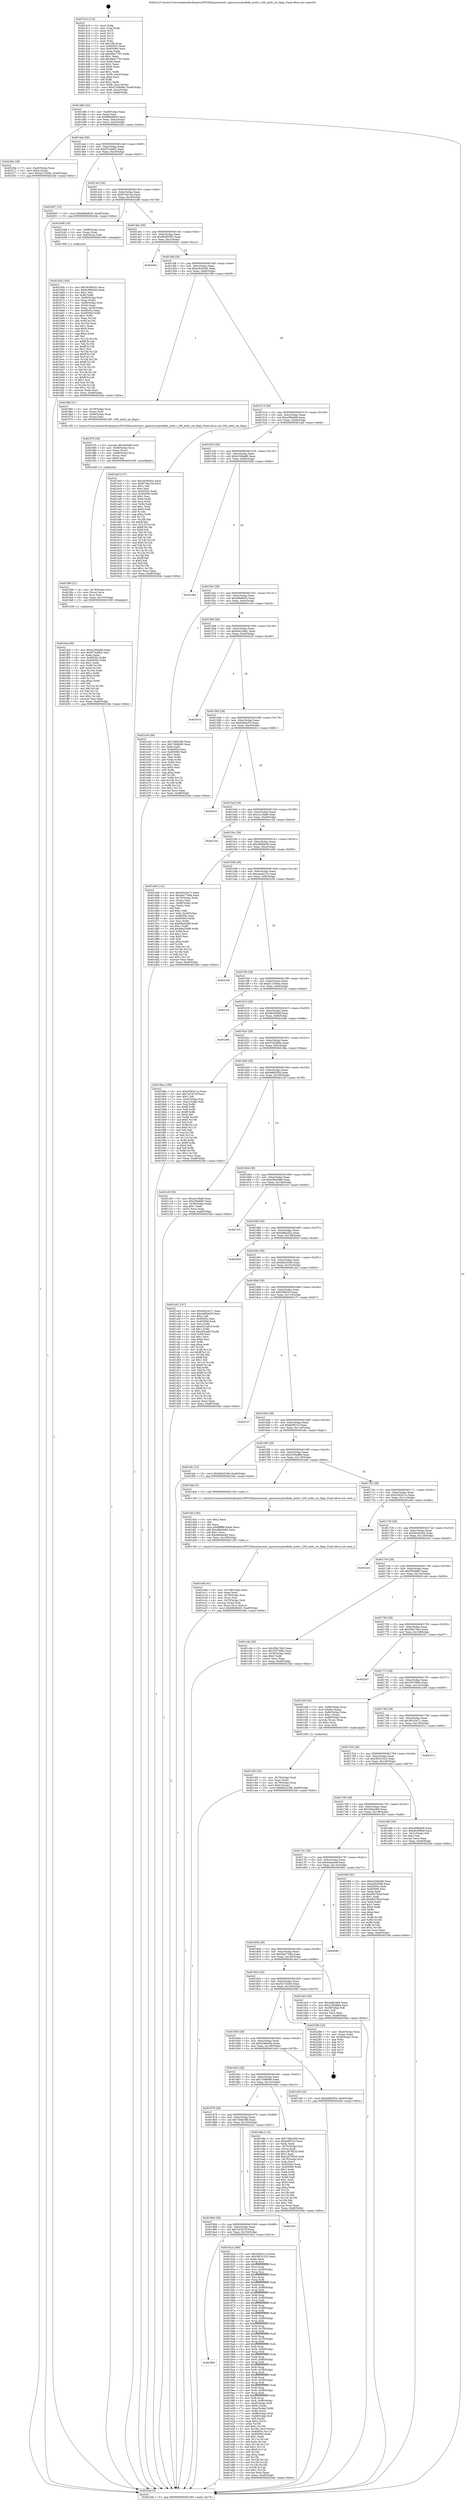 digraph "0x401410" {
  label = "0x401410 (/mnt/c/Users/mathe/Desktop/tcc/POCII/binaries/extr_opensslcryptodhdh_meth.c_DH_meth_set_flags_Final-ollvm.out::main(0))"
  labelloc = "t"
  node[shape=record]

  Entry [label="",width=0.3,height=0.3,shape=circle,fillcolor=black,style=filled]
  "0x401484" [label="{
     0x401484 [32]\l
     | [instrs]\l
     &nbsp;&nbsp;0x401484 \<+6\>: mov -0xa8(%rbp),%eax\l
     &nbsp;&nbsp;0x40148a \<+2\>: mov %eax,%ecx\l
     &nbsp;&nbsp;0x40148c \<+6\>: sub $0x868a6625,%ecx\l
     &nbsp;&nbsp;0x401492 \<+6\>: mov %eax,-0xbc(%rbp)\l
     &nbsp;&nbsp;0x401498 \<+6\>: mov %ecx,-0xc0(%rbp)\l
     &nbsp;&nbsp;0x40149e \<+6\>: je 000000000040226a \<main+0xe5a\>\l
  }"]
  "0x40226a" [label="{
     0x40226a [28]\l
     | [instrs]\l
     &nbsp;&nbsp;0x40226a \<+7\>: mov -0xa0(%rbp),%rax\l
     &nbsp;&nbsp;0x402271 \<+6\>: movl $0x0,(%rax)\l
     &nbsp;&nbsp;0x402277 \<+10\>: movl $0x52c7d204,-0xa8(%rbp)\l
     &nbsp;&nbsp;0x402281 \<+5\>: jmp 00000000004023de \<main+0xfce\>\l
  }"]
  "0x4014a4" [label="{
     0x4014a4 [28]\l
     | [instrs]\l
     &nbsp;&nbsp;0x4014a4 \<+5\>: jmp 00000000004014a9 \<main+0x99\>\l
     &nbsp;&nbsp;0x4014a9 \<+6\>: mov -0xbc(%rbp),%eax\l
     &nbsp;&nbsp;0x4014af \<+5\>: sub $0x973cbfb2,%eax\l
     &nbsp;&nbsp;0x4014b4 \<+6\>: mov %eax,-0xc4(%rbp)\l
     &nbsp;&nbsp;0x4014ba \<+6\>: je 0000000000402007 \<main+0xbf7\>\l
  }"]
  Exit [label="",width=0.3,height=0.3,shape=circle,fillcolor=black,style=filled,peripheries=2]
  "0x402007" [label="{
     0x402007 [15]\l
     | [instrs]\l
     &nbsp;&nbsp;0x402007 \<+10\>: movl $0x868a6625,-0xa8(%rbp)\l
     &nbsp;&nbsp;0x402011 \<+5\>: jmp 00000000004023de \<main+0xfce\>\l
  }"]
  "0x4014c0" [label="{
     0x4014c0 [28]\l
     | [instrs]\l
     &nbsp;&nbsp;0x4014c0 \<+5\>: jmp 00000000004014c5 \<main+0xb5\>\l
     &nbsp;&nbsp;0x4014c5 \<+6\>: mov -0xbc(%rbp),%eax\l
     &nbsp;&nbsp;0x4014cb \<+5\>: sub $0x97c9cc3a,%eax\l
     &nbsp;&nbsp;0x4014d0 \<+6\>: mov %eax,-0xc8(%rbp)\l
     &nbsp;&nbsp;0x4014d6 \<+6\>: je 0000000000401b48 \<main+0x738\>\l
  }"]
  "0x401fad" [label="{
     0x401fad [90]\l
     | [instrs]\l
     &nbsp;&nbsp;0x401fad \<+5\>: mov $0xb230be89,%eax\l
     &nbsp;&nbsp;0x401fb2 \<+5\>: mov $0x973cbfb2,%esi\l
     &nbsp;&nbsp;0x401fb7 \<+2\>: xor %edx,%edx\l
     &nbsp;&nbsp;0x401fb9 \<+8\>: mov 0x40505c,%r8d\l
     &nbsp;&nbsp;0x401fc1 \<+8\>: mov 0x405060,%r9d\l
     &nbsp;&nbsp;0x401fc9 \<+3\>: sub $0x1,%edx\l
     &nbsp;&nbsp;0x401fcc \<+3\>: mov %r8d,%r10d\l
     &nbsp;&nbsp;0x401fcf \<+3\>: add %edx,%r10d\l
     &nbsp;&nbsp;0x401fd2 \<+4\>: imul %r10d,%r8d\l
     &nbsp;&nbsp;0x401fd6 \<+4\>: and $0x1,%r8d\l
     &nbsp;&nbsp;0x401fda \<+4\>: cmp $0x0,%r8d\l
     &nbsp;&nbsp;0x401fde \<+4\>: sete %r11b\l
     &nbsp;&nbsp;0x401fe2 \<+4\>: cmp $0xa,%r9d\l
     &nbsp;&nbsp;0x401fe6 \<+3\>: setl %bl\l
     &nbsp;&nbsp;0x401fe9 \<+3\>: mov %r11b,%r14b\l
     &nbsp;&nbsp;0x401fec \<+3\>: and %bl,%r14b\l
     &nbsp;&nbsp;0x401fef \<+3\>: xor %bl,%r11b\l
     &nbsp;&nbsp;0x401ff2 \<+3\>: or %r11b,%r14b\l
     &nbsp;&nbsp;0x401ff5 \<+4\>: test $0x1,%r14b\l
     &nbsp;&nbsp;0x401ff9 \<+3\>: cmovne %esi,%eax\l
     &nbsp;&nbsp;0x401ffc \<+6\>: mov %eax,-0xa8(%rbp)\l
     &nbsp;&nbsp;0x402002 \<+5\>: jmp 00000000004023de \<main+0xfce\>\l
  }"]
  "0x401b48" [label="{
     0x401b48 [19]\l
     | [instrs]\l
     &nbsp;&nbsp;0x401b48 \<+7\>: mov -0x98(%rbp),%rax\l
     &nbsp;&nbsp;0x401b4f \<+3\>: mov (%rax),%rax\l
     &nbsp;&nbsp;0x401b52 \<+4\>: mov 0x8(%rax),%rdi\l
     &nbsp;&nbsp;0x401b56 \<+5\>: call 0000000000401060 \<atoi@plt\>\l
     | [calls]\l
     &nbsp;&nbsp;0x401060 \{1\} (unknown)\l
  }"]
  "0x4014dc" [label="{
     0x4014dc [28]\l
     | [instrs]\l
     &nbsp;&nbsp;0x4014dc \<+5\>: jmp 00000000004014e1 \<main+0xd1\>\l
     &nbsp;&nbsp;0x4014e1 \<+6\>: mov -0xbc(%rbp),%eax\l
     &nbsp;&nbsp;0x4014e7 \<+5\>: sub $0x994f3293,%eax\l
     &nbsp;&nbsp;0x4014ec \<+6\>: mov %eax,-0xcc(%rbp)\l
     &nbsp;&nbsp;0x4014f2 \<+6\>: je 00000000004020dc \<main+0xccc\>\l
  }"]
  "0x401f98" [label="{
     0x401f98 [21]\l
     | [instrs]\l
     &nbsp;&nbsp;0x401f98 \<+4\>: mov -0x78(%rbp),%rcx\l
     &nbsp;&nbsp;0x401f9c \<+3\>: mov (%rcx),%rcx\l
     &nbsp;&nbsp;0x401f9f \<+3\>: mov %rcx,%rdi\l
     &nbsp;&nbsp;0x401fa2 \<+6\>: mov %eax,-0x15c(%rbp)\l
     &nbsp;&nbsp;0x401fa8 \<+5\>: call 0000000000401030 \<free@plt\>\l
     | [calls]\l
     &nbsp;&nbsp;0x401030 \{1\} (unknown)\l
  }"]
  "0x4020dc" [label="{
     0x4020dc\l
  }", style=dashed]
  "0x4014f8" [label="{
     0x4014f8 [28]\l
     | [instrs]\l
     &nbsp;&nbsp;0x4014f8 \<+5\>: jmp 00000000004014fd \<main+0xed\>\l
     &nbsp;&nbsp;0x4014fd \<+6\>: mov -0xbc(%rbp),%eax\l
     &nbsp;&nbsp;0x401503 \<+5\>: sub $0xa3b2f3e8,%eax\l
     &nbsp;&nbsp;0x401508 \<+6\>: mov %eax,-0xd0(%rbp)\l
     &nbsp;&nbsp;0x40150e \<+6\>: je 0000000000401f66 \<main+0xb56\>\l
  }"]
  "0x401f7b" [label="{
     0x401f7b [29]\l
     | [instrs]\l
     &nbsp;&nbsp;0x401f7b \<+10\>: movabs $0x4030d6,%rdi\l
     &nbsp;&nbsp;0x401f85 \<+4\>: mov -0x68(%rbp),%rcx\l
     &nbsp;&nbsp;0x401f89 \<+2\>: mov %eax,(%rcx)\l
     &nbsp;&nbsp;0x401f8b \<+4\>: mov -0x68(%rbp),%rcx\l
     &nbsp;&nbsp;0x401f8f \<+2\>: mov (%rcx),%esi\l
     &nbsp;&nbsp;0x401f91 \<+2\>: mov $0x0,%al\l
     &nbsp;&nbsp;0x401f93 \<+5\>: call 0000000000401040 \<printf@plt\>\l
     | [calls]\l
     &nbsp;&nbsp;0x401040 \{1\} (unknown)\l
  }"]
  "0x401f66" [label="{
     0x401f66 [21]\l
     | [instrs]\l
     &nbsp;&nbsp;0x401f66 \<+4\>: mov -0x78(%rbp),%rax\l
     &nbsp;&nbsp;0x401f6a \<+3\>: mov (%rax),%rdi\l
     &nbsp;&nbsp;0x401f6d \<+7\>: mov -0x88(%rbp),%rax\l
     &nbsp;&nbsp;0x401f74 \<+2\>: mov (%rax),%esi\l
     &nbsp;&nbsp;0x401f76 \<+5\>: call 00000000004013f0 \<DH_meth_set_flags\>\l
     | [calls]\l
     &nbsp;&nbsp;0x4013f0 \{1\} (/mnt/c/Users/mathe/Desktop/tcc/POCII/binaries/extr_opensslcryptodhdh_meth.c_DH_meth_set_flags_Final-ollvm.out::DH_meth_set_flags)\l
  }"]
  "0x401514" [label="{
     0x401514 [28]\l
     | [instrs]\l
     &nbsp;&nbsp;0x401514 \<+5\>: jmp 0000000000401519 \<main+0x109\>\l
     &nbsp;&nbsp;0x401519 \<+6\>: mov -0xbc(%rbp),%eax\l
     &nbsp;&nbsp;0x40151f \<+5\>: sub $0xa59fed09,%eax\l
     &nbsp;&nbsp;0x401524 \<+6\>: mov %eax,-0xd4(%rbp)\l
     &nbsp;&nbsp;0x40152a \<+6\>: je 0000000000401abf \<main+0x6af\>\l
  }"]
  "0x401e0b" [label="{
     0x401e0b [41]\l
     | [instrs]\l
     &nbsp;&nbsp;0x401e0b \<+6\>: mov -0x158(%rbp),%ecx\l
     &nbsp;&nbsp;0x401e11 \<+3\>: imul %eax,%ecx\l
     &nbsp;&nbsp;0x401e14 \<+4\>: mov -0x78(%rbp),%rsi\l
     &nbsp;&nbsp;0x401e18 \<+3\>: mov (%rsi),%rsi\l
     &nbsp;&nbsp;0x401e1b \<+4\>: mov -0x70(%rbp),%rdi\l
     &nbsp;&nbsp;0x401e1f \<+3\>: movslq (%rdi),%rdi\l
     &nbsp;&nbsp;0x401e22 \<+3\>: mov %ecx,(%rsi,%rdi,4)\l
     &nbsp;&nbsp;0x401e25 \<+10\>: movl $0xb9b9fa55,-0xa8(%rbp)\l
     &nbsp;&nbsp;0x401e2f \<+5\>: jmp 00000000004023de \<main+0xfce\>\l
  }"]
  "0x401abf" [label="{
     0x401abf [137]\l
     | [instrs]\l
     &nbsp;&nbsp;0x401abf \<+5\>: mov $0x26c80452,%eax\l
     &nbsp;&nbsp;0x401ac4 \<+5\>: mov $0x97c9cc3a,%ecx\l
     &nbsp;&nbsp;0x401ac9 \<+2\>: mov $0x1,%dl\l
     &nbsp;&nbsp;0x401acb \<+2\>: xor %esi,%esi\l
     &nbsp;&nbsp;0x401acd \<+7\>: mov 0x40505c,%edi\l
     &nbsp;&nbsp;0x401ad4 \<+8\>: mov 0x405060,%r8d\l
     &nbsp;&nbsp;0x401adc \<+3\>: sub $0x1,%esi\l
     &nbsp;&nbsp;0x401adf \<+3\>: mov %edi,%r9d\l
     &nbsp;&nbsp;0x401ae2 \<+3\>: add %esi,%r9d\l
     &nbsp;&nbsp;0x401ae5 \<+4\>: imul %r9d,%edi\l
     &nbsp;&nbsp;0x401ae9 \<+3\>: and $0x1,%edi\l
     &nbsp;&nbsp;0x401aec \<+3\>: cmp $0x0,%edi\l
     &nbsp;&nbsp;0x401aef \<+4\>: sete %r10b\l
     &nbsp;&nbsp;0x401af3 \<+4\>: cmp $0xa,%r8d\l
     &nbsp;&nbsp;0x401af7 \<+4\>: setl %r11b\l
     &nbsp;&nbsp;0x401afb \<+3\>: mov %r10b,%bl\l
     &nbsp;&nbsp;0x401afe \<+3\>: xor $0xff,%bl\l
     &nbsp;&nbsp;0x401b01 \<+3\>: mov %r11b,%r14b\l
     &nbsp;&nbsp;0x401b04 \<+4\>: xor $0xff,%r14b\l
     &nbsp;&nbsp;0x401b08 \<+3\>: xor $0x0,%dl\l
     &nbsp;&nbsp;0x401b0b \<+3\>: mov %bl,%r15b\l
     &nbsp;&nbsp;0x401b0e \<+4\>: and $0x0,%r15b\l
     &nbsp;&nbsp;0x401b12 \<+3\>: and %dl,%r10b\l
     &nbsp;&nbsp;0x401b15 \<+3\>: mov %r14b,%r12b\l
     &nbsp;&nbsp;0x401b18 \<+4\>: and $0x0,%r12b\l
     &nbsp;&nbsp;0x401b1c \<+3\>: and %dl,%r11b\l
     &nbsp;&nbsp;0x401b1f \<+3\>: or %r10b,%r15b\l
     &nbsp;&nbsp;0x401b22 \<+3\>: or %r11b,%r12b\l
     &nbsp;&nbsp;0x401b25 \<+3\>: xor %r12b,%r15b\l
     &nbsp;&nbsp;0x401b28 \<+3\>: or %r14b,%bl\l
     &nbsp;&nbsp;0x401b2b \<+3\>: xor $0xff,%bl\l
     &nbsp;&nbsp;0x401b2e \<+3\>: or $0x0,%dl\l
     &nbsp;&nbsp;0x401b31 \<+2\>: and %dl,%bl\l
     &nbsp;&nbsp;0x401b33 \<+3\>: or %bl,%r15b\l
     &nbsp;&nbsp;0x401b36 \<+4\>: test $0x1,%r15b\l
     &nbsp;&nbsp;0x401b3a \<+3\>: cmovne %ecx,%eax\l
     &nbsp;&nbsp;0x401b3d \<+6\>: mov %eax,-0xa8(%rbp)\l
     &nbsp;&nbsp;0x401b43 \<+5\>: jmp 00000000004023de \<main+0xfce\>\l
  }"]
  "0x401530" [label="{
     0x401530 [28]\l
     | [instrs]\l
     &nbsp;&nbsp;0x401530 \<+5\>: jmp 0000000000401535 \<main+0x125\>\l
     &nbsp;&nbsp;0x401535 \<+6\>: mov -0xbc(%rbp),%eax\l
     &nbsp;&nbsp;0x40153b \<+5\>: sub $0xb230be89,%eax\l
     &nbsp;&nbsp;0x401540 \<+6\>: mov %eax,-0xd8(%rbp)\l
     &nbsp;&nbsp;0x401546 \<+6\>: je 000000000040236b \<main+0xf5b\>\l
  }"]
  "0x401de3" [label="{
     0x401de3 [40]\l
     | [instrs]\l
     &nbsp;&nbsp;0x401de3 \<+5\>: mov $0x2,%ecx\l
     &nbsp;&nbsp;0x401de8 \<+1\>: cltd\l
     &nbsp;&nbsp;0x401de9 \<+2\>: idiv %ecx\l
     &nbsp;&nbsp;0x401deb \<+6\>: imul $0xfffffffe,%edx,%ecx\l
     &nbsp;&nbsp;0x401df1 \<+6\>: add $0xa96a0e80,%ecx\l
     &nbsp;&nbsp;0x401df7 \<+3\>: add $0x1,%ecx\l
     &nbsp;&nbsp;0x401dfa \<+6\>: sub $0xa96a0e80,%ecx\l
     &nbsp;&nbsp;0x401e00 \<+6\>: mov %ecx,-0x158(%rbp)\l
     &nbsp;&nbsp;0x401e06 \<+5\>: call 0000000000401160 \<next_i\>\l
     | [calls]\l
     &nbsp;&nbsp;0x401160 \{1\} (/mnt/c/Users/mathe/Desktop/tcc/POCII/binaries/extr_opensslcryptodhdh_meth.c_DH_meth_set_flags_Final-ollvm.out::next_i)\l
  }"]
  "0x40236b" [label="{
     0x40236b\l
  }", style=dashed]
  "0x40154c" [label="{
     0x40154c [28]\l
     | [instrs]\l
     &nbsp;&nbsp;0x40154c \<+5\>: jmp 0000000000401551 \<main+0x141\>\l
     &nbsp;&nbsp;0x401551 \<+6\>: mov -0xbc(%rbp),%eax\l
     &nbsp;&nbsp;0x401557 \<+5\>: sub $0xb9b9fa55,%eax\l
     &nbsp;&nbsp;0x40155c \<+6\>: mov %eax,-0xdc(%rbp)\l
     &nbsp;&nbsp;0x401562 \<+6\>: je 0000000000401e34 \<main+0xa24\>\l
  }"]
  "0x401c93" [label="{
     0x401c93 [32]\l
     | [instrs]\l
     &nbsp;&nbsp;0x401c93 \<+4\>: mov -0x78(%rbp),%rdi\l
     &nbsp;&nbsp;0x401c97 \<+3\>: mov %rax,(%rdi)\l
     &nbsp;&nbsp;0x401c9a \<+4\>: mov -0x70(%rbp),%rax\l
     &nbsp;&nbsp;0x401c9e \<+6\>: movl $0x0,(%rax)\l
     &nbsp;&nbsp;0x401ca4 \<+10\>: movl $0xf4b32348,-0xa8(%rbp)\l
     &nbsp;&nbsp;0x401cae \<+5\>: jmp 00000000004023de \<main+0xfce\>\l
  }"]
  "0x401e34" [label="{
     0x401e34 [86]\l
     | [instrs]\l
     &nbsp;&nbsp;0x401e34 \<+5\>: mov $0x7dbbc5fd,%eax\l
     &nbsp;&nbsp;0x401e39 \<+5\>: mov $0x7c9dfe90,%ecx\l
     &nbsp;&nbsp;0x401e3e \<+2\>: xor %edx,%edx\l
     &nbsp;&nbsp;0x401e40 \<+7\>: mov 0x40505c,%esi\l
     &nbsp;&nbsp;0x401e47 \<+7\>: mov 0x405060,%edi\l
     &nbsp;&nbsp;0x401e4e \<+3\>: sub $0x1,%edx\l
     &nbsp;&nbsp;0x401e51 \<+3\>: mov %esi,%r8d\l
     &nbsp;&nbsp;0x401e54 \<+3\>: add %edx,%r8d\l
     &nbsp;&nbsp;0x401e57 \<+4\>: imul %r8d,%esi\l
     &nbsp;&nbsp;0x401e5b \<+3\>: and $0x1,%esi\l
     &nbsp;&nbsp;0x401e5e \<+3\>: cmp $0x0,%esi\l
     &nbsp;&nbsp;0x401e61 \<+4\>: sete %r9b\l
     &nbsp;&nbsp;0x401e65 \<+3\>: cmp $0xa,%edi\l
     &nbsp;&nbsp;0x401e68 \<+4\>: setl %r10b\l
     &nbsp;&nbsp;0x401e6c \<+3\>: mov %r9b,%r11b\l
     &nbsp;&nbsp;0x401e6f \<+3\>: and %r10b,%r11b\l
     &nbsp;&nbsp;0x401e72 \<+3\>: xor %r10b,%r9b\l
     &nbsp;&nbsp;0x401e75 \<+3\>: or %r9b,%r11b\l
     &nbsp;&nbsp;0x401e78 \<+4\>: test $0x1,%r11b\l
     &nbsp;&nbsp;0x401e7c \<+3\>: cmovne %ecx,%eax\l
     &nbsp;&nbsp;0x401e7f \<+6\>: mov %eax,-0xa8(%rbp)\l
     &nbsp;&nbsp;0x401e85 \<+5\>: jmp 00000000004023de \<main+0xfce\>\l
  }"]
  "0x401568" [label="{
     0x401568 [28]\l
     | [instrs]\l
     &nbsp;&nbsp;0x401568 \<+5\>: jmp 000000000040156d \<main+0x15d\>\l
     &nbsp;&nbsp;0x40156d \<+6\>: mov -0xbc(%rbp),%eax\l
     &nbsp;&nbsp;0x401573 \<+5\>: sub $0xbb41dde1,%eax\l
     &nbsp;&nbsp;0x401578 \<+6\>: mov %eax,-0xe0(%rbp)\l
     &nbsp;&nbsp;0x40157e \<+6\>: je 0000000000402016 \<main+0xc06\>\l
  }"]
  "0x401b5b" [label="{
     0x401b5b [165]\l
     | [instrs]\l
     &nbsp;&nbsp;0x401b5b \<+5\>: mov $0x26c80452,%ecx\l
     &nbsp;&nbsp;0x401b60 \<+5\>: mov $0x6c96b26e,%edx\l
     &nbsp;&nbsp;0x401b65 \<+3\>: mov $0x1,%sil\l
     &nbsp;&nbsp;0x401b68 \<+3\>: xor %r8d,%r8d\l
     &nbsp;&nbsp;0x401b6b \<+7\>: mov -0x90(%rbp),%rdi\l
     &nbsp;&nbsp;0x401b72 \<+2\>: mov %eax,(%rdi)\l
     &nbsp;&nbsp;0x401b74 \<+7\>: mov -0x90(%rbp),%rdi\l
     &nbsp;&nbsp;0x401b7b \<+2\>: mov (%rdi),%eax\l
     &nbsp;&nbsp;0x401b7d \<+3\>: mov %eax,-0x30(%rbp)\l
     &nbsp;&nbsp;0x401b80 \<+7\>: mov 0x40505c,%eax\l
     &nbsp;&nbsp;0x401b87 \<+8\>: mov 0x405060,%r9d\l
     &nbsp;&nbsp;0x401b8f \<+4\>: sub $0x1,%r8d\l
     &nbsp;&nbsp;0x401b93 \<+3\>: mov %eax,%r10d\l
     &nbsp;&nbsp;0x401b96 \<+3\>: add %r8d,%r10d\l
     &nbsp;&nbsp;0x401b99 \<+4\>: imul %r10d,%eax\l
     &nbsp;&nbsp;0x401b9d \<+3\>: and $0x1,%eax\l
     &nbsp;&nbsp;0x401ba0 \<+3\>: cmp $0x0,%eax\l
     &nbsp;&nbsp;0x401ba3 \<+4\>: sete %r11b\l
     &nbsp;&nbsp;0x401ba7 \<+4\>: cmp $0xa,%r9d\l
     &nbsp;&nbsp;0x401bab \<+3\>: setl %bl\l
     &nbsp;&nbsp;0x401bae \<+3\>: mov %r11b,%r14b\l
     &nbsp;&nbsp;0x401bb1 \<+4\>: xor $0xff,%r14b\l
     &nbsp;&nbsp;0x401bb5 \<+3\>: mov %bl,%r15b\l
     &nbsp;&nbsp;0x401bb8 \<+4\>: xor $0xff,%r15b\l
     &nbsp;&nbsp;0x401bbc \<+4\>: xor $0x1,%sil\l
     &nbsp;&nbsp;0x401bc0 \<+3\>: mov %r14b,%r12b\l
     &nbsp;&nbsp;0x401bc3 \<+4\>: and $0xff,%r12b\l
     &nbsp;&nbsp;0x401bc7 \<+3\>: and %sil,%r11b\l
     &nbsp;&nbsp;0x401bca \<+3\>: mov %r15b,%r13b\l
     &nbsp;&nbsp;0x401bcd \<+4\>: and $0xff,%r13b\l
     &nbsp;&nbsp;0x401bd1 \<+3\>: and %sil,%bl\l
     &nbsp;&nbsp;0x401bd4 \<+3\>: or %r11b,%r12b\l
     &nbsp;&nbsp;0x401bd7 \<+3\>: or %bl,%r13b\l
     &nbsp;&nbsp;0x401bda \<+3\>: xor %r13b,%r12b\l
     &nbsp;&nbsp;0x401bdd \<+3\>: or %r15b,%r14b\l
     &nbsp;&nbsp;0x401be0 \<+4\>: xor $0xff,%r14b\l
     &nbsp;&nbsp;0x401be4 \<+4\>: or $0x1,%sil\l
     &nbsp;&nbsp;0x401be8 \<+3\>: and %sil,%r14b\l
     &nbsp;&nbsp;0x401beb \<+3\>: or %r14b,%r12b\l
     &nbsp;&nbsp;0x401bee \<+4\>: test $0x1,%r12b\l
     &nbsp;&nbsp;0x401bf2 \<+3\>: cmovne %edx,%ecx\l
     &nbsp;&nbsp;0x401bf5 \<+6\>: mov %ecx,-0xa8(%rbp)\l
     &nbsp;&nbsp;0x401bfb \<+5\>: jmp 00000000004023de \<main+0xfce\>\l
  }"]
  "0x402016" [label="{
     0x402016\l
  }", style=dashed]
  "0x401584" [label="{
     0x401584 [28]\l
     | [instrs]\l
     &nbsp;&nbsp;0x401584 \<+5\>: jmp 0000000000401589 \<main+0x179\>\l
     &nbsp;&nbsp;0x401589 \<+6\>: mov -0xbc(%rbp),%eax\l
     &nbsp;&nbsp;0x40158f \<+5\>: sub $0xbe9ac81f,%eax\l
     &nbsp;&nbsp;0x401594 \<+6\>: mov %eax,-0xe4(%rbp)\l
     &nbsp;&nbsp;0x40159a \<+6\>: je 00000000004023c1 \<main+0xfb1\>\l
  }"]
  "0x4018b0" [label="{
     0x4018b0\l
  }", style=dashed]
  "0x4023c1" [label="{
     0x4023c1\l
  }", style=dashed]
  "0x4015a0" [label="{
     0x4015a0 [28]\l
     | [instrs]\l
     &nbsp;&nbsp;0x4015a0 \<+5\>: jmp 00000000004015a5 \<main+0x195\>\l
     &nbsp;&nbsp;0x4015a5 \<+6\>: mov -0xbc(%rbp),%eax\l
     &nbsp;&nbsp;0x4015ab \<+5\>: sub $0xca1cf4a8,%eax\l
     &nbsp;&nbsp;0x4015b0 \<+6\>: mov %eax,-0xe8(%rbp)\l
     &nbsp;&nbsp;0x4015b6 \<+6\>: je 0000000000401c2d \<main+0x81d\>\l
  }"]
  "0x401924" [label="{
     0x401924 [348]\l
     | [instrs]\l
     &nbsp;&nbsp;0x401924 \<+5\>: mov $0x259c011a,%eax\l
     &nbsp;&nbsp;0x401929 \<+5\>: mov $0x39531522,%ecx\l
     &nbsp;&nbsp;0x40192e \<+2\>: xor %edx,%edx\l
     &nbsp;&nbsp;0x401930 \<+3\>: mov %rsp,%rsi\l
     &nbsp;&nbsp;0x401933 \<+4\>: add $0xfffffffffffffff0,%rsi\l
     &nbsp;&nbsp;0x401937 \<+3\>: mov %rsi,%rsp\l
     &nbsp;&nbsp;0x40193a \<+7\>: mov %rsi,-0xa0(%rbp)\l
     &nbsp;&nbsp;0x401941 \<+3\>: mov %rsp,%rsi\l
     &nbsp;&nbsp;0x401944 \<+4\>: add $0xfffffffffffffff0,%rsi\l
     &nbsp;&nbsp;0x401948 \<+3\>: mov %rsi,%rsp\l
     &nbsp;&nbsp;0x40194b \<+3\>: mov %rsp,%rdi\l
     &nbsp;&nbsp;0x40194e \<+4\>: add $0xfffffffffffffff0,%rdi\l
     &nbsp;&nbsp;0x401952 \<+3\>: mov %rdi,%rsp\l
     &nbsp;&nbsp;0x401955 \<+7\>: mov %rdi,-0x98(%rbp)\l
     &nbsp;&nbsp;0x40195c \<+3\>: mov %rsp,%rdi\l
     &nbsp;&nbsp;0x40195f \<+4\>: add $0xfffffffffffffff0,%rdi\l
     &nbsp;&nbsp;0x401963 \<+3\>: mov %rdi,%rsp\l
     &nbsp;&nbsp;0x401966 \<+7\>: mov %rdi,-0x90(%rbp)\l
     &nbsp;&nbsp;0x40196d \<+3\>: mov %rsp,%rdi\l
     &nbsp;&nbsp;0x401970 \<+4\>: add $0xfffffffffffffff0,%rdi\l
     &nbsp;&nbsp;0x401974 \<+3\>: mov %rdi,%rsp\l
     &nbsp;&nbsp;0x401977 \<+7\>: mov %rdi,-0x88(%rbp)\l
     &nbsp;&nbsp;0x40197e \<+3\>: mov %rsp,%rdi\l
     &nbsp;&nbsp;0x401981 \<+4\>: add $0xfffffffffffffff0,%rdi\l
     &nbsp;&nbsp;0x401985 \<+3\>: mov %rdi,%rsp\l
     &nbsp;&nbsp;0x401988 \<+4\>: mov %rdi,-0x80(%rbp)\l
     &nbsp;&nbsp;0x40198c \<+3\>: mov %rsp,%rdi\l
     &nbsp;&nbsp;0x40198f \<+4\>: add $0xfffffffffffffff0,%rdi\l
     &nbsp;&nbsp;0x401993 \<+3\>: mov %rdi,%rsp\l
     &nbsp;&nbsp;0x401996 \<+4\>: mov %rdi,-0x78(%rbp)\l
     &nbsp;&nbsp;0x40199a \<+3\>: mov %rsp,%rdi\l
     &nbsp;&nbsp;0x40199d \<+4\>: add $0xfffffffffffffff0,%rdi\l
     &nbsp;&nbsp;0x4019a1 \<+3\>: mov %rdi,%rsp\l
     &nbsp;&nbsp;0x4019a4 \<+4\>: mov %rdi,-0x70(%rbp)\l
     &nbsp;&nbsp;0x4019a8 \<+3\>: mov %rsp,%rdi\l
     &nbsp;&nbsp;0x4019ab \<+4\>: add $0xfffffffffffffff0,%rdi\l
     &nbsp;&nbsp;0x4019af \<+3\>: mov %rdi,%rsp\l
     &nbsp;&nbsp;0x4019b2 \<+4\>: mov %rdi,-0x68(%rbp)\l
     &nbsp;&nbsp;0x4019b6 \<+3\>: mov %rsp,%rdi\l
     &nbsp;&nbsp;0x4019b9 \<+4\>: add $0xfffffffffffffff0,%rdi\l
     &nbsp;&nbsp;0x4019bd \<+3\>: mov %rdi,%rsp\l
     &nbsp;&nbsp;0x4019c0 \<+4\>: mov %rdi,-0x60(%rbp)\l
     &nbsp;&nbsp;0x4019c4 \<+3\>: mov %rsp,%rdi\l
     &nbsp;&nbsp;0x4019c7 \<+4\>: add $0xfffffffffffffff0,%rdi\l
     &nbsp;&nbsp;0x4019cb \<+3\>: mov %rdi,%rsp\l
     &nbsp;&nbsp;0x4019ce \<+4\>: mov %rdi,-0x58(%rbp)\l
     &nbsp;&nbsp;0x4019d2 \<+3\>: mov %rsp,%rdi\l
     &nbsp;&nbsp;0x4019d5 \<+4\>: add $0xfffffffffffffff0,%rdi\l
     &nbsp;&nbsp;0x4019d9 \<+3\>: mov %rdi,%rsp\l
     &nbsp;&nbsp;0x4019dc \<+4\>: mov %rdi,-0x50(%rbp)\l
     &nbsp;&nbsp;0x4019e0 \<+3\>: mov %rsp,%rdi\l
     &nbsp;&nbsp;0x4019e3 \<+4\>: add $0xfffffffffffffff0,%rdi\l
     &nbsp;&nbsp;0x4019e7 \<+3\>: mov %rdi,%rsp\l
     &nbsp;&nbsp;0x4019ea \<+4\>: mov %rdi,-0x48(%rbp)\l
     &nbsp;&nbsp;0x4019ee \<+3\>: mov %rsp,%rdi\l
     &nbsp;&nbsp;0x4019f1 \<+4\>: add $0xfffffffffffffff0,%rdi\l
     &nbsp;&nbsp;0x4019f5 \<+3\>: mov %rdi,%rsp\l
     &nbsp;&nbsp;0x4019f8 \<+4\>: mov %rdi,-0x40(%rbp)\l
     &nbsp;&nbsp;0x4019fc \<+7\>: mov -0xa0(%rbp),%rdi\l
     &nbsp;&nbsp;0x401a03 \<+6\>: movl $0x0,(%rdi)\l
     &nbsp;&nbsp;0x401a09 \<+7\>: mov -0xac(%rbp),%r8d\l
     &nbsp;&nbsp;0x401a10 \<+3\>: mov %r8d,(%rsi)\l
     &nbsp;&nbsp;0x401a13 \<+7\>: mov -0x98(%rbp),%rdi\l
     &nbsp;&nbsp;0x401a1a \<+7\>: mov -0xb8(%rbp),%r9\l
     &nbsp;&nbsp;0x401a21 \<+3\>: mov %r9,(%rdi)\l
     &nbsp;&nbsp;0x401a24 \<+3\>: cmpl $0x2,(%rsi)\l
     &nbsp;&nbsp;0x401a27 \<+4\>: setne %r10b\l
     &nbsp;&nbsp;0x401a2b \<+4\>: and $0x1,%r10b\l
     &nbsp;&nbsp;0x401a2f \<+4\>: mov %r10b,-0x31(%rbp)\l
     &nbsp;&nbsp;0x401a33 \<+8\>: mov 0x40505c,%r11d\l
     &nbsp;&nbsp;0x401a3b \<+7\>: mov 0x405060,%ebx\l
     &nbsp;&nbsp;0x401a42 \<+3\>: sub $0x1,%edx\l
     &nbsp;&nbsp;0x401a45 \<+3\>: mov %r11d,%r14d\l
     &nbsp;&nbsp;0x401a48 \<+3\>: add %edx,%r14d\l
     &nbsp;&nbsp;0x401a4b \<+4\>: imul %r14d,%r11d\l
     &nbsp;&nbsp;0x401a4f \<+4\>: and $0x1,%r11d\l
     &nbsp;&nbsp;0x401a53 \<+4\>: cmp $0x0,%r11d\l
     &nbsp;&nbsp;0x401a57 \<+4\>: sete %r10b\l
     &nbsp;&nbsp;0x401a5b \<+3\>: cmp $0xa,%ebx\l
     &nbsp;&nbsp;0x401a5e \<+4\>: setl %r15b\l
     &nbsp;&nbsp;0x401a62 \<+3\>: mov %r10b,%r12b\l
     &nbsp;&nbsp;0x401a65 \<+3\>: and %r15b,%r12b\l
     &nbsp;&nbsp;0x401a68 \<+3\>: xor %r15b,%r10b\l
     &nbsp;&nbsp;0x401a6b \<+3\>: or %r10b,%r12b\l
     &nbsp;&nbsp;0x401a6e \<+4\>: test $0x1,%r12b\l
     &nbsp;&nbsp;0x401a72 \<+3\>: cmovne %ecx,%eax\l
     &nbsp;&nbsp;0x401a75 \<+6\>: mov %eax,-0xa8(%rbp)\l
     &nbsp;&nbsp;0x401a7b \<+5\>: jmp 00000000004023de \<main+0xfce\>\l
  }"]
  "0x401c2d" [label="{
     0x401c2d\l
  }", style=dashed]
  "0x4015bc" [label="{
     0x4015bc [28]\l
     | [instrs]\l
     &nbsp;&nbsp;0x4015bc \<+5\>: jmp 00000000004015c1 \<main+0x1b1\>\l
     &nbsp;&nbsp;0x4015c1 \<+6\>: mov -0xbc(%rbp),%eax\l
     &nbsp;&nbsp;0x4015c7 \<+5\>: sub $0xcbf5b626,%eax\l
     &nbsp;&nbsp;0x4015cc \<+6\>: mov %eax,-0xec(%rbp)\l
     &nbsp;&nbsp;0x4015d2 \<+6\>: je 0000000000401d46 \<main+0x936\>\l
  }"]
  "0x401894" [label="{
     0x401894 [28]\l
     | [instrs]\l
     &nbsp;&nbsp;0x401894 \<+5\>: jmp 0000000000401899 \<main+0x489\>\l
     &nbsp;&nbsp;0x401899 \<+6\>: mov -0xbc(%rbp),%eax\l
     &nbsp;&nbsp;0x40189f \<+5\>: sub $0x7ef1972f,%eax\l
     &nbsp;&nbsp;0x4018a4 \<+6\>: mov %eax,-0x154(%rbp)\l
     &nbsp;&nbsp;0x4018aa \<+6\>: je 0000000000401924 \<main+0x514\>\l
  }"]
  "0x401d46" [label="{
     0x401d46 [122]\l
     | [instrs]\l
     &nbsp;&nbsp;0x401d46 \<+5\>: mov $0x362c5e71,%eax\l
     &nbsp;&nbsp;0x401d4b \<+5\>: mov $0x4be77b8a,%ecx\l
     &nbsp;&nbsp;0x401d50 \<+4\>: mov -0x70(%rbp),%rdx\l
     &nbsp;&nbsp;0x401d54 \<+2\>: mov (%rdx),%esi\l
     &nbsp;&nbsp;0x401d56 \<+4\>: mov -0x80(%rbp),%rdx\l
     &nbsp;&nbsp;0x401d5a \<+2\>: cmp (%rdx),%esi\l
     &nbsp;&nbsp;0x401d5c \<+4\>: setl %dil\l
     &nbsp;&nbsp;0x401d60 \<+4\>: and $0x1,%dil\l
     &nbsp;&nbsp;0x401d64 \<+4\>: mov %dil,-0x29(%rbp)\l
     &nbsp;&nbsp;0x401d68 \<+7\>: mov 0x40505c,%esi\l
     &nbsp;&nbsp;0x401d6f \<+8\>: mov 0x405060,%r8d\l
     &nbsp;&nbsp;0x401d77 \<+3\>: mov %esi,%r9d\l
     &nbsp;&nbsp;0x401d7a \<+7\>: sub $0x69a25ef8,%r9d\l
     &nbsp;&nbsp;0x401d81 \<+4\>: sub $0x1,%r9d\l
     &nbsp;&nbsp;0x401d85 \<+7\>: add $0x69a25ef8,%r9d\l
     &nbsp;&nbsp;0x401d8c \<+4\>: imul %r9d,%esi\l
     &nbsp;&nbsp;0x401d90 \<+3\>: and $0x1,%esi\l
     &nbsp;&nbsp;0x401d93 \<+3\>: cmp $0x0,%esi\l
     &nbsp;&nbsp;0x401d96 \<+4\>: sete %dil\l
     &nbsp;&nbsp;0x401d9a \<+4\>: cmp $0xa,%r8d\l
     &nbsp;&nbsp;0x401d9e \<+4\>: setl %r10b\l
     &nbsp;&nbsp;0x401da2 \<+3\>: mov %dil,%r11b\l
     &nbsp;&nbsp;0x401da5 \<+3\>: and %r10b,%r11b\l
     &nbsp;&nbsp;0x401da8 \<+3\>: xor %r10b,%dil\l
     &nbsp;&nbsp;0x401dab \<+3\>: or %dil,%r11b\l
     &nbsp;&nbsp;0x401dae \<+4\>: test $0x1,%r11b\l
     &nbsp;&nbsp;0x401db2 \<+3\>: cmovne %ecx,%eax\l
     &nbsp;&nbsp;0x401db5 \<+6\>: mov %eax,-0xa8(%rbp)\l
     &nbsp;&nbsp;0x401dbb \<+5\>: jmp 00000000004023de \<main+0xfce\>\l
  }"]
  "0x4015d8" [label="{
     0x4015d8 [28]\l
     | [instrs]\l
     &nbsp;&nbsp;0x4015d8 \<+5\>: jmp 00000000004015dd \<main+0x1cd\>\l
     &nbsp;&nbsp;0x4015dd \<+6\>: mov -0xbc(%rbp),%eax\l
     &nbsp;&nbsp;0x4015e3 \<+5\>: sub $0xceaeb27a,%eax\l
     &nbsp;&nbsp;0x4015e8 \<+6\>: mov %eax,-0xf0(%rbp)\l
     &nbsp;&nbsp;0x4015ee \<+6\>: je 0000000000402256 \<main+0xe46\>\l
  }"]
  "0x402341" [label="{
     0x402341\l
  }", style=dashed]
  "0x402256" [label="{
     0x402256\l
  }", style=dashed]
  "0x4015f4" [label="{
     0x4015f4 [28]\l
     | [instrs]\l
     &nbsp;&nbsp;0x4015f4 \<+5\>: jmp 00000000004015f9 \<main+0x1e9\>\l
     &nbsp;&nbsp;0x4015f9 \<+6\>: mov -0xbc(%rbp),%eax\l
     &nbsp;&nbsp;0x4015ff \<+5\>: sub $0xd11594ea,%eax\l
     &nbsp;&nbsp;0x401604 \<+6\>: mov %eax,-0xf4(%rbp)\l
     &nbsp;&nbsp;0x40160a \<+6\>: je 00000000004021f4 \<main+0xde4\>\l
  }"]
  "0x401878" [label="{
     0x401878 [28]\l
     | [instrs]\l
     &nbsp;&nbsp;0x401878 \<+5\>: jmp 000000000040187d \<main+0x46d\>\l
     &nbsp;&nbsp;0x40187d \<+6\>: mov -0xbc(%rbp),%eax\l
     &nbsp;&nbsp;0x401883 \<+5\>: sub $0x7dbbc5fd,%eax\l
     &nbsp;&nbsp;0x401888 \<+6\>: mov %eax,-0x150(%rbp)\l
     &nbsp;&nbsp;0x40188e \<+6\>: je 0000000000402341 \<main+0xf31\>\l
  }"]
  "0x4021f4" [label="{
     0x4021f4\l
  }", style=dashed]
  "0x401610" [label="{
     0x401610 [28]\l
     | [instrs]\l
     &nbsp;&nbsp;0x401610 \<+5\>: jmp 0000000000401615 \<main+0x205\>\l
     &nbsp;&nbsp;0x401615 \<+6\>: mov -0xbc(%rbp),%eax\l
     &nbsp;&nbsp;0x40161b \<+5\>: sub $0xd620964f,%eax\l
     &nbsp;&nbsp;0x401620 \<+6\>: mov %eax,-0xf8(%rbp)\l
     &nbsp;&nbsp;0x401626 \<+6\>: je 0000000000401a9e \<main+0x68e\>\l
  }"]
  "0x401e8a" [label="{
     0x401e8a [114]\l
     | [instrs]\l
     &nbsp;&nbsp;0x401e8a \<+5\>: mov $0x7dbbc5fd,%eax\l
     &nbsp;&nbsp;0x401e8f \<+5\>: mov $0x6a9f153,%ecx\l
     &nbsp;&nbsp;0x401e94 \<+2\>: xor %edx,%edx\l
     &nbsp;&nbsp;0x401e96 \<+4\>: mov -0x70(%rbp),%rsi\l
     &nbsp;&nbsp;0x401e9a \<+2\>: mov (%rsi),%edi\l
     &nbsp;&nbsp;0x401e9c \<+6\>: sub $0xc287952d,%edi\l
     &nbsp;&nbsp;0x401ea2 \<+3\>: add $0x1,%edi\l
     &nbsp;&nbsp;0x401ea5 \<+6\>: add $0xc287952d,%edi\l
     &nbsp;&nbsp;0x401eab \<+4\>: mov -0x70(%rbp),%rsi\l
     &nbsp;&nbsp;0x401eaf \<+2\>: mov %edi,(%rsi)\l
     &nbsp;&nbsp;0x401eb1 \<+7\>: mov 0x40505c,%edi\l
     &nbsp;&nbsp;0x401eb8 \<+8\>: mov 0x405060,%r8d\l
     &nbsp;&nbsp;0x401ec0 \<+3\>: sub $0x1,%edx\l
     &nbsp;&nbsp;0x401ec3 \<+3\>: mov %edi,%r9d\l
     &nbsp;&nbsp;0x401ec6 \<+3\>: add %edx,%r9d\l
     &nbsp;&nbsp;0x401ec9 \<+4\>: imul %r9d,%edi\l
     &nbsp;&nbsp;0x401ecd \<+3\>: and $0x1,%edi\l
     &nbsp;&nbsp;0x401ed0 \<+3\>: cmp $0x0,%edi\l
     &nbsp;&nbsp;0x401ed3 \<+4\>: sete %r10b\l
     &nbsp;&nbsp;0x401ed7 \<+4\>: cmp $0xa,%r8d\l
     &nbsp;&nbsp;0x401edb \<+4\>: setl %r11b\l
     &nbsp;&nbsp;0x401edf \<+3\>: mov %r10b,%bl\l
     &nbsp;&nbsp;0x401ee2 \<+3\>: and %r11b,%bl\l
     &nbsp;&nbsp;0x401ee5 \<+3\>: xor %r11b,%r10b\l
     &nbsp;&nbsp;0x401ee8 \<+3\>: or %r10b,%bl\l
     &nbsp;&nbsp;0x401eeb \<+3\>: test $0x1,%bl\l
     &nbsp;&nbsp;0x401eee \<+3\>: cmovne %ecx,%eax\l
     &nbsp;&nbsp;0x401ef1 \<+6\>: mov %eax,-0xa8(%rbp)\l
     &nbsp;&nbsp;0x401ef7 \<+5\>: jmp 00000000004023de \<main+0xfce\>\l
  }"]
  "0x401a9e" [label="{
     0x401a9e\l
  }", style=dashed]
  "0x40162c" [label="{
     0x40162c [28]\l
     | [instrs]\l
     &nbsp;&nbsp;0x40162c \<+5\>: jmp 0000000000401631 \<main+0x221\>\l
     &nbsp;&nbsp;0x401631 \<+6\>: mov -0xbc(%rbp),%eax\l
     &nbsp;&nbsp;0x401637 \<+5\>: sub $0xd7d3b96a,%eax\l
     &nbsp;&nbsp;0x40163c \<+6\>: mov %eax,-0xfc(%rbp)\l
     &nbsp;&nbsp;0x401642 \<+6\>: je 00000000004018ba \<main+0x4aa\>\l
  }"]
  "0x40185c" [label="{
     0x40185c [28]\l
     | [instrs]\l
     &nbsp;&nbsp;0x40185c \<+5\>: jmp 0000000000401861 \<main+0x451\>\l
     &nbsp;&nbsp;0x401861 \<+6\>: mov -0xbc(%rbp),%eax\l
     &nbsp;&nbsp;0x401867 \<+5\>: sub $0x7c9dfe90,%eax\l
     &nbsp;&nbsp;0x40186c \<+6\>: mov %eax,-0x14c(%rbp)\l
     &nbsp;&nbsp;0x401872 \<+6\>: je 0000000000401e8a \<main+0xa7a\>\l
  }"]
  "0x4018ba" [label="{
     0x4018ba [106]\l
     | [instrs]\l
     &nbsp;&nbsp;0x4018ba \<+5\>: mov $0x259c011a,%eax\l
     &nbsp;&nbsp;0x4018bf \<+5\>: mov $0x7ef1972f,%ecx\l
     &nbsp;&nbsp;0x4018c4 \<+2\>: mov $0x1,%dl\l
     &nbsp;&nbsp;0x4018c6 \<+7\>: mov -0xa2(%rbp),%sil\l
     &nbsp;&nbsp;0x4018cd \<+7\>: mov -0xa1(%rbp),%dil\l
     &nbsp;&nbsp;0x4018d4 \<+3\>: mov %sil,%r8b\l
     &nbsp;&nbsp;0x4018d7 \<+4\>: xor $0xff,%r8b\l
     &nbsp;&nbsp;0x4018db \<+3\>: mov %dil,%r9b\l
     &nbsp;&nbsp;0x4018de \<+4\>: xor $0xff,%r9b\l
     &nbsp;&nbsp;0x4018e2 \<+3\>: xor $0x0,%dl\l
     &nbsp;&nbsp;0x4018e5 \<+3\>: mov %r8b,%r10b\l
     &nbsp;&nbsp;0x4018e8 \<+4\>: and $0x0,%r10b\l
     &nbsp;&nbsp;0x4018ec \<+3\>: and %dl,%sil\l
     &nbsp;&nbsp;0x4018ef \<+3\>: mov %r9b,%r11b\l
     &nbsp;&nbsp;0x4018f2 \<+4\>: and $0x0,%r11b\l
     &nbsp;&nbsp;0x4018f6 \<+3\>: and %dl,%dil\l
     &nbsp;&nbsp;0x4018f9 \<+3\>: or %sil,%r10b\l
     &nbsp;&nbsp;0x4018fc \<+3\>: or %dil,%r11b\l
     &nbsp;&nbsp;0x4018ff \<+3\>: xor %r11b,%r10b\l
     &nbsp;&nbsp;0x401902 \<+3\>: or %r9b,%r8b\l
     &nbsp;&nbsp;0x401905 \<+4\>: xor $0xff,%r8b\l
     &nbsp;&nbsp;0x401909 \<+3\>: or $0x0,%dl\l
     &nbsp;&nbsp;0x40190c \<+3\>: and %dl,%r8b\l
     &nbsp;&nbsp;0x40190f \<+3\>: or %r8b,%r10b\l
     &nbsp;&nbsp;0x401912 \<+4\>: test $0x1,%r10b\l
     &nbsp;&nbsp;0x401916 \<+3\>: cmovne %ecx,%eax\l
     &nbsp;&nbsp;0x401919 \<+6\>: mov %eax,-0xa8(%rbp)\l
     &nbsp;&nbsp;0x40191f \<+5\>: jmp 00000000004023de \<main+0xfce\>\l
  }"]
  "0x401648" [label="{
     0x401648 [28]\l
     | [instrs]\l
     &nbsp;&nbsp;0x401648 \<+5\>: jmp 000000000040164d \<main+0x23d\>\l
     &nbsp;&nbsp;0x40164d \<+6\>: mov -0xbc(%rbp),%eax\l
     &nbsp;&nbsp;0x401653 \<+5\>: sub $0xda802f5d,%eax\l
     &nbsp;&nbsp;0x401658 \<+6\>: mov %eax,-0x100(%rbp)\l
     &nbsp;&nbsp;0x40165e \<+6\>: je 0000000000401c0f \<main+0x7ff\>\l
  }"]
  "0x4023de" [label="{
     0x4023de [5]\l
     | [instrs]\l
     &nbsp;&nbsp;0x4023de \<+5\>: jmp 0000000000401484 \<main+0x74\>\l
  }"]
  "0x401410" [label="{
     0x401410 [116]\l
     | [instrs]\l
     &nbsp;&nbsp;0x401410 \<+1\>: push %rbp\l
     &nbsp;&nbsp;0x401411 \<+3\>: mov %rsp,%rbp\l
     &nbsp;&nbsp;0x401414 \<+2\>: push %r15\l
     &nbsp;&nbsp;0x401416 \<+2\>: push %r14\l
     &nbsp;&nbsp;0x401418 \<+2\>: push %r13\l
     &nbsp;&nbsp;0x40141a \<+2\>: push %r12\l
     &nbsp;&nbsp;0x40141c \<+1\>: push %rbx\l
     &nbsp;&nbsp;0x40141d \<+7\>: sub $0x168,%rsp\l
     &nbsp;&nbsp;0x401424 \<+7\>: mov 0x40505c,%eax\l
     &nbsp;&nbsp;0x40142b \<+7\>: mov 0x405060,%ecx\l
     &nbsp;&nbsp;0x401432 \<+2\>: mov %eax,%edx\l
     &nbsp;&nbsp;0x401434 \<+6\>: sub $0x49dc7793,%edx\l
     &nbsp;&nbsp;0x40143a \<+3\>: sub $0x1,%edx\l
     &nbsp;&nbsp;0x40143d \<+6\>: add $0x49dc7793,%edx\l
     &nbsp;&nbsp;0x401443 \<+3\>: imul %edx,%eax\l
     &nbsp;&nbsp;0x401446 \<+3\>: and $0x1,%eax\l
     &nbsp;&nbsp;0x401449 \<+3\>: cmp $0x0,%eax\l
     &nbsp;&nbsp;0x40144c \<+4\>: sete %r8b\l
     &nbsp;&nbsp;0x401450 \<+4\>: and $0x1,%r8b\l
     &nbsp;&nbsp;0x401454 \<+7\>: mov %r8b,-0xa2(%rbp)\l
     &nbsp;&nbsp;0x40145b \<+3\>: cmp $0xa,%ecx\l
     &nbsp;&nbsp;0x40145e \<+4\>: setl %r8b\l
     &nbsp;&nbsp;0x401462 \<+4\>: and $0x1,%r8b\l
     &nbsp;&nbsp;0x401466 \<+7\>: mov %r8b,-0xa1(%rbp)\l
     &nbsp;&nbsp;0x40146d \<+10\>: movl $0xd7d3b96a,-0xa8(%rbp)\l
     &nbsp;&nbsp;0x401477 \<+6\>: mov %edi,-0xac(%rbp)\l
     &nbsp;&nbsp;0x40147d \<+7\>: mov %rsi,-0xb8(%rbp)\l
  }"]
  "0x401c00" [label="{
     0x401c00 [15]\l
     | [instrs]\l
     &nbsp;&nbsp;0x401c00 \<+10\>: movl $0xda802f5d,-0xa8(%rbp)\l
     &nbsp;&nbsp;0x401c0a \<+5\>: jmp 00000000004023de \<main+0xfce\>\l
  }"]
  "0x401c0f" [label="{
     0x401c0f [30]\l
     | [instrs]\l
     &nbsp;&nbsp;0x401c0f \<+5\>: mov $0xca1cf4a8,%eax\l
     &nbsp;&nbsp;0x401c14 \<+5\>: mov $0x2f5efd83,%ecx\l
     &nbsp;&nbsp;0x401c19 \<+3\>: mov -0x30(%rbp),%edx\l
     &nbsp;&nbsp;0x401c1c \<+3\>: cmp $0x1,%edx\l
     &nbsp;&nbsp;0x401c1f \<+3\>: cmovl %ecx,%eax\l
     &nbsp;&nbsp;0x401c22 \<+6\>: mov %eax,-0xa8(%rbp)\l
     &nbsp;&nbsp;0x401c28 \<+5\>: jmp 00000000004023de \<main+0xfce\>\l
  }"]
  "0x401664" [label="{
     0x401664 [28]\l
     | [instrs]\l
     &nbsp;&nbsp;0x401664 \<+5\>: jmp 0000000000401669 \<main+0x259\>\l
     &nbsp;&nbsp;0x401669 \<+6\>: mov -0xbc(%rbp),%eax\l
     &nbsp;&nbsp;0x40166f \<+5\>: sub $0xe06a50b6,%eax\l
     &nbsp;&nbsp;0x401674 \<+6\>: mov %eax,-0x104(%rbp)\l
     &nbsp;&nbsp;0x40167a \<+6\>: je 00000000004021e5 \<main+0xdd5\>\l
  }"]
  "0x401840" [label="{
     0x401840 [28]\l
     | [instrs]\l
     &nbsp;&nbsp;0x401840 \<+5\>: jmp 0000000000401845 \<main+0x435\>\l
     &nbsp;&nbsp;0x401845 \<+6\>: mov -0xbc(%rbp),%eax\l
     &nbsp;&nbsp;0x40184b \<+5\>: sub $0x6c96b26e,%eax\l
     &nbsp;&nbsp;0x401850 \<+6\>: mov %eax,-0x148(%rbp)\l
     &nbsp;&nbsp;0x401856 \<+6\>: je 0000000000401c00 \<main+0x7f0\>\l
  }"]
  "0x4021e5" [label="{
     0x4021e5\l
  }", style=dashed]
  "0x401680" [label="{
     0x401680 [28]\l
     | [instrs]\l
     &nbsp;&nbsp;0x401680 \<+5\>: jmp 0000000000401685 \<main+0x275\>\l
     &nbsp;&nbsp;0x401685 \<+6\>: mov -0xbc(%rbp),%eax\l
     &nbsp;&nbsp;0x40168b \<+5\>: sub $0xed6b2f2a,%eax\l
     &nbsp;&nbsp;0x401690 \<+6\>: mov %eax,-0x108(%rbp)\l
     &nbsp;&nbsp;0x401696 \<+6\>: je 000000000040205d \<main+0xc4d\>\l
  }"]
  "0x402286" [label="{
     0x402286 [24]\l
     | [instrs]\l
     &nbsp;&nbsp;0x402286 \<+7\>: mov -0xa0(%rbp),%rax\l
     &nbsp;&nbsp;0x40228d \<+2\>: mov (%rax),%eax\l
     &nbsp;&nbsp;0x40228f \<+4\>: lea -0x28(%rbp),%rsp\l
     &nbsp;&nbsp;0x402293 \<+1\>: pop %rbx\l
     &nbsp;&nbsp;0x402294 \<+2\>: pop %r12\l
     &nbsp;&nbsp;0x402296 \<+2\>: pop %r13\l
     &nbsp;&nbsp;0x402298 \<+2\>: pop %r14\l
     &nbsp;&nbsp;0x40229a \<+2\>: pop %r15\l
     &nbsp;&nbsp;0x40229c \<+1\>: pop %rbp\l
     &nbsp;&nbsp;0x40229d \<+1\>: ret\l
  }"]
  "0x40205d" [label="{
     0x40205d\l
  }", style=dashed]
  "0x40169c" [label="{
     0x40169c [28]\l
     | [instrs]\l
     &nbsp;&nbsp;0x40169c \<+5\>: jmp 00000000004016a1 \<main+0x291\>\l
     &nbsp;&nbsp;0x4016a1 \<+6\>: mov -0xbc(%rbp),%eax\l
     &nbsp;&nbsp;0x4016a7 \<+5\>: sub $0xf4b32348,%eax\l
     &nbsp;&nbsp;0x4016ac \<+6\>: mov %eax,-0x10c(%rbp)\l
     &nbsp;&nbsp;0x4016b2 \<+6\>: je 0000000000401cb3 \<main+0x8a3\>\l
  }"]
  "0x401824" [label="{
     0x401824 [28]\l
     | [instrs]\l
     &nbsp;&nbsp;0x401824 \<+5\>: jmp 0000000000401829 \<main+0x419\>\l
     &nbsp;&nbsp;0x401829 \<+6\>: mov -0xbc(%rbp),%eax\l
     &nbsp;&nbsp;0x40182f \<+5\>: sub $0x52c7d204,%eax\l
     &nbsp;&nbsp;0x401834 \<+6\>: mov %eax,-0x144(%rbp)\l
     &nbsp;&nbsp;0x40183a \<+6\>: je 0000000000402286 \<main+0xe76\>\l
  }"]
  "0x401cb3" [label="{
     0x401cb3 [147]\l
     | [instrs]\l
     &nbsp;&nbsp;0x401cb3 \<+5\>: mov $0x362c5e71,%eax\l
     &nbsp;&nbsp;0x401cb8 \<+5\>: mov $0xcbf5b626,%ecx\l
     &nbsp;&nbsp;0x401cbd \<+2\>: mov $0x1,%dl\l
     &nbsp;&nbsp;0x401cbf \<+7\>: mov 0x40505c,%esi\l
     &nbsp;&nbsp;0x401cc6 \<+7\>: mov 0x405060,%edi\l
     &nbsp;&nbsp;0x401ccd \<+3\>: mov %esi,%r8d\l
     &nbsp;&nbsp;0x401cd0 \<+7\>: add $0xd52ca81f,%r8d\l
     &nbsp;&nbsp;0x401cd7 \<+4\>: sub $0x1,%r8d\l
     &nbsp;&nbsp;0x401cdb \<+7\>: sub $0xd52ca81f,%r8d\l
     &nbsp;&nbsp;0x401ce2 \<+4\>: imul %r8d,%esi\l
     &nbsp;&nbsp;0x401ce6 \<+3\>: and $0x1,%esi\l
     &nbsp;&nbsp;0x401ce9 \<+3\>: cmp $0x0,%esi\l
     &nbsp;&nbsp;0x401cec \<+4\>: sete %r9b\l
     &nbsp;&nbsp;0x401cf0 \<+3\>: cmp $0xa,%edi\l
     &nbsp;&nbsp;0x401cf3 \<+4\>: setl %r10b\l
     &nbsp;&nbsp;0x401cf7 \<+3\>: mov %r9b,%r11b\l
     &nbsp;&nbsp;0x401cfa \<+4\>: xor $0xff,%r11b\l
     &nbsp;&nbsp;0x401cfe \<+3\>: mov %r10b,%bl\l
     &nbsp;&nbsp;0x401d01 \<+3\>: xor $0xff,%bl\l
     &nbsp;&nbsp;0x401d04 \<+3\>: xor $0x1,%dl\l
     &nbsp;&nbsp;0x401d07 \<+3\>: mov %r11b,%r14b\l
     &nbsp;&nbsp;0x401d0a \<+4\>: and $0xff,%r14b\l
     &nbsp;&nbsp;0x401d0e \<+3\>: and %dl,%r9b\l
     &nbsp;&nbsp;0x401d11 \<+3\>: mov %bl,%r15b\l
     &nbsp;&nbsp;0x401d14 \<+4\>: and $0xff,%r15b\l
     &nbsp;&nbsp;0x401d18 \<+3\>: and %dl,%r10b\l
     &nbsp;&nbsp;0x401d1b \<+3\>: or %r9b,%r14b\l
     &nbsp;&nbsp;0x401d1e \<+3\>: or %r10b,%r15b\l
     &nbsp;&nbsp;0x401d21 \<+3\>: xor %r15b,%r14b\l
     &nbsp;&nbsp;0x401d24 \<+3\>: or %bl,%r11b\l
     &nbsp;&nbsp;0x401d27 \<+4\>: xor $0xff,%r11b\l
     &nbsp;&nbsp;0x401d2b \<+3\>: or $0x1,%dl\l
     &nbsp;&nbsp;0x401d2e \<+3\>: and %dl,%r11b\l
     &nbsp;&nbsp;0x401d31 \<+3\>: or %r11b,%r14b\l
     &nbsp;&nbsp;0x401d34 \<+4\>: test $0x1,%r14b\l
     &nbsp;&nbsp;0x401d38 \<+3\>: cmovne %ecx,%eax\l
     &nbsp;&nbsp;0x401d3b \<+6\>: mov %eax,-0xa8(%rbp)\l
     &nbsp;&nbsp;0x401d41 \<+5\>: jmp 00000000004023de \<main+0xfce\>\l
  }"]
  "0x4016b8" [label="{
     0x4016b8 [28]\l
     | [instrs]\l
     &nbsp;&nbsp;0x4016b8 \<+5\>: jmp 00000000004016bd \<main+0x2ad\>\l
     &nbsp;&nbsp;0x4016bd \<+6\>: mov -0xbc(%rbp),%eax\l
     &nbsp;&nbsp;0x4016c3 \<+5\>: sub $0x50fb503,%eax\l
     &nbsp;&nbsp;0x4016c8 \<+6\>: mov %eax,-0x110(%rbp)\l
     &nbsp;&nbsp;0x4016ce \<+6\>: je 0000000000402137 \<main+0xd27\>\l
  }"]
  "0x401dc0" [label="{
     0x401dc0 [30]\l
     | [instrs]\l
     &nbsp;&nbsp;0x401dc0 \<+5\>: mov $0x3efe2d69,%eax\l
     &nbsp;&nbsp;0x401dc5 \<+5\>: mov $0x2256a88a,%ecx\l
     &nbsp;&nbsp;0x401dca \<+3\>: mov -0x29(%rbp),%dl\l
     &nbsp;&nbsp;0x401dcd \<+3\>: test $0x1,%dl\l
     &nbsp;&nbsp;0x401dd0 \<+3\>: cmovne %ecx,%eax\l
     &nbsp;&nbsp;0x401dd3 \<+6\>: mov %eax,-0xa8(%rbp)\l
     &nbsp;&nbsp;0x401dd9 \<+5\>: jmp 00000000004023de \<main+0xfce\>\l
  }"]
  "0x402137" [label="{
     0x402137\l
  }", style=dashed]
  "0x4016d4" [label="{
     0x4016d4 [28]\l
     | [instrs]\l
     &nbsp;&nbsp;0x4016d4 \<+5\>: jmp 00000000004016d9 \<main+0x2c9\>\l
     &nbsp;&nbsp;0x4016d9 \<+6\>: mov -0xbc(%rbp),%eax\l
     &nbsp;&nbsp;0x4016df \<+5\>: sub $0x6a9f153,%eax\l
     &nbsp;&nbsp;0x4016e4 \<+6\>: mov %eax,-0x114(%rbp)\l
     &nbsp;&nbsp;0x4016ea \<+6\>: je 0000000000401efc \<main+0xaec\>\l
  }"]
  "0x401808" [label="{
     0x401808 [28]\l
     | [instrs]\l
     &nbsp;&nbsp;0x401808 \<+5\>: jmp 000000000040180d \<main+0x3fd\>\l
     &nbsp;&nbsp;0x40180d \<+6\>: mov -0xbc(%rbp),%eax\l
     &nbsp;&nbsp;0x401813 \<+5\>: sub $0x4be77b8a,%eax\l
     &nbsp;&nbsp;0x401818 \<+6\>: mov %eax,-0x140(%rbp)\l
     &nbsp;&nbsp;0x40181e \<+6\>: je 0000000000401dc0 \<main+0x9b0\>\l
  }"]
  "0x401efc" [label="{
     0x401efc [15]\l
     | [instrs]\l
     &nbsp;&nbsp;0x401efc \<+10\>: movl $0xf4b32348,-0xa8(%rbp)\l
     &nbsp;&nbsp;0x401f06 \<+5\>: jmp 00000000004023de \<main+0xfce\>\l
  }"]
  "0x4016f0" [label="{
     0x4016f0 [28]\l
     | [instrs]\l
     &nbsp;&nbsp;0x4016f0 \<+5\>: jmp 00000000004016f5 \<main+0x2e5\>\l
     &nbsp;&nbsp;0x4016f5 \<+6\>: mov -0xbc(%rbp),%eax\l
     &nbsp;&nbsp;0x4016fb \<+5\>: sub $0x2256a88a,%eax\l
     &nbsp;&nbsp;0x401700 \<+6\>: mov %eax,-0x118(%rbp)\l
     &nbsp;&nbsp;0x401706 \<+6\>: je 0000000000401dde \<main+0x9ce\>\l
  }"]
  "0x402081" [label="{
     0x402081\l
  }", style=dashed]
  "0x401dde" [label="{
     0x401dde [5]\l
     | [instrs]\l
     &nbsp;&nbsp;0x401dde \<+5\>: call 0000000000401160 \<next_i\>\l
     | [calls]\l
     &nbsp;&nbsp;0x401160 \{1\} (/mnt/c/Users/mathe/Desktop/tcc/POCII/binaries/extr_opensslcryptodhdh_meth.c_DH_meth_set_flags_Final-ollvm.out::next_i)\l
  }"]
  "0x40170c" [label="{
     0x40170c [28]\l
     | [instrs]\l
     &nbsp;&nbsp;0x40170c \<+5\>: jmp 0000000000401711 \<main+0x301\>\l
     &nbsp;&nbsp;0x401711 \<+6\>: mov -0xbc(%rbp),%eax\l
     &nbsp;&nbsp;0x401717 \<+5\>: sub $0x259c011a,%eax\l
     &nbsp;&nbsp;0x40171c \<+6\>: mov %eax,-0x11c(%rbp)\l
     &nbsp;&nbsp;0x401722 \<+6\>: je 000000000040229e \<main+0xe8e\>\l
  }"]
  "0x4017ec" [label="{
     0x4017ec [28]\l
     | [instrs]\l
     &nbsp;&nbsp;0x4017ec \<+5\>: jmp 00000000004017f1 \<main+0x3e1\>\l
     &nbsp;&nbsp;0x4017f1 \<+6\>: mov -0xbc(%rbp),%eax\l
     &nbsp;&nbsp;0x4017f7 \<+5\>: sub $0x44aea04f,%eax\l
     &nbsp;&nbsp;0x4017fc \<+6\>: mov %eax,-0x13c(%rbp)\l
     &nbsp;&nbsp;0x401802 \<+6\>: je 0000000000402081 \<main+0xc71\>\l
  }"]
  "0x40229e" [label="{
     0x40229e\l
  }", style=dashed]
  "0x401728" [label="{
     0x401728 [28]\l
     | [instrs]\l
     &nbsp;&nbsp;0x401728 \<+5\>: jmp 000000000040172d \<main+0x31d\>\l
     &nbsp;&nbsp;0x40172d \<+6\>: mov -0xbc(%rbp),%eax\l
     &nbsp;&nbsp;0x401733 \<+5\>: sub $0x26c80452,%eax\l
     &nbsp;&nbsp;0x401738 \<+6\>: mov %eax,-0x120(%rbp)\l
     &nbsp;&nbsp;0x40173e \<+6\>: je 00000000004022e3 \<main+0xed3\>\l
  }"]
  "0x401f0b" [label="{
     0x401f0b [91]\l
     | [instrs]\l
     &nbsp;&nbsp;0x401f0b \<+5\>: mov $0xb230be89,%eax\l
     &nbsp;&nbsp;0x401f10 \<+5\>: mov $0xa3b2f3e8,%ecx\l
     &nbsp;&nbsp;0x401f15 \<+7\>: mov 0x40505c,%edx\l
     &nbsp;&nbsp;0x401f1c \<+7\>: mov 0x405060,%esi\l
     &nbsp;&nbsp;0x401f23 \<+2\>: mov %edx,%edi\l
     &nbsp;&nbsp;0x401f25 \<+6\>: sub $0xd9478caf,%edi\l
     &nbsp;&nbsp;0x401f2b \<+3\>: sub $0x1,%edi\l
     &nbsp;&nbsp;0x401f2e \<+6\>: add $0xd9478caf,%edi\l
     &nbsp;&nbsp;0x401f34 \<+3\>: imul %edi,%edx\l
     &nbsp;&nbsp;0x401f37 \<+3\>: and $0x1,%edx\l
     &nbsp;&nbsp;0x401f3a \<+3\>: cmp $0x0,%edx\l
     &nbsp;&nbsp;0x401f3d \<+4\>: sete %r8b\l
     &nbsp;&nbsp;0x401f41 \<+3\>: cmp $0xa,%esi\l
     &nbsp;&nbsp;0x401f44 \<+4\>: setl %r9b\l
     &nbsp;&nbsp;0x401f48 \<+3\>: mov %r8b,%r10b\l
     &nbsp;&nbsp;0x401f4b \<+3\>: and %r9b,%r10b\l
     &nbsp;&nbsp;0x401f4e \<+3\>: xor %r9b,%r8b\l
     &nbsp;&nbsp;0x401f51 \<+3\>: or %r8b,%r10b\l
     &nbsp;&nbsp;0x401f54 \<+4\>: test $0x1,%r10b\l
     &nbsp;&nbsp;0x401f58 \<+3\>: cmovne %ecx,%eax\l
     &nbsp;&nbsp;0x401f5b \<+6\>: mov %eax,-0xa8(%rbp)\l
     &nbsp;&nbsp;0x401f61 \<+5\>: jmp 00000000004023de \<main+0xfce\>\l
  }"]
  "0x4022e3" [label="{
     0x4022e3\l
  }", style=dashed]
  "0x401744" [label="{
     0x401744 [28]\l
     | [instrs]\l
     &nbsp;&nbsp;0x401744 \<+5\>: jmp 0000000000401749 \<main+0x339\>\l
     &nbsp;&nbsp;0x401749 \<+6\>: mov -0xbc(%rbp),%eax\l
     &nbsp;&nbsp;0x40174f \<+5\>: sub $0x2f5efd83,%eax\l
     &nbsp;&nbsp;0x401754 \<+6\>: mov %eax,-0x124(%rbp)\l
     &nbsp;&nbsp;0x40175a \<+6\>: je 0000000000401c4b \<main+0x83b\>\l
  }"]
  "0x4017d0" [label="{
     0x4017d0 [28]\l
     | [instrs]\l
     &nbsp;&nbsp;0x4017d0 \<+5\>: jmp 00000000004017d5 \<main+0x3c5\>\l
     &nbsp;&nbsp;0x4017d5 \<+6\>: mov -0xbc(%rbp),%eax\l
     &nbsp;&nbsp;0x4017db \<+5\>: sub $0x3efe2d69,%eax\l
     &nbsp;&nbsp;0x4017e0 \<+6\>: mov %eax,-0x138(%rbp)\l
     &nbsp;&nbsp;0x4017e6 \<+6\>: je 0000000000401f0b \<main+0xafb\>\l
  }"]
  "0x401c4b" [label="{
     0x401c4b [30]\l
     | [instrs]\l
     &nbsp;&nbsp;0x401c4b \<+5\>: mov $0x308c78e3,%eax\l
     &nbsp;&nbsp;0x401c50 \<+5\>: mov $0x35578f0e,%ecx\l
     &nbsp;&nbsp;0x401c55 \<+3\>: mov -0x30(%rbp),%edx\l
     &nbsp;&nbsp;0x401c58 \<+3\>: cmp $0x0,%edx\l
     &nbsp;&nbsp;0x401c5b \<+3\>: cmove %ecx,%eax\l
     &nbsp;&nbsp;0x401c5e \<+6\>: mov %eax,-0xa8(%rbp)\l
     &nbsp;&nbsp;0x401c64 \<+5\>: jmp 00000000004023de \<main+0xfce\>\l
  }"]
  "0x401760" [label="{
     0x401760 [28]\l
     | [instrs]\l
     &nbsp;&nbsp;0x401760 \<+5\>: jmp 0000000000401765 \<main+0x355\>\l
     &nbsp;&nbsp;0x401765 \<+6\>: mov -0xbc(%rbp),%eax\l
     &nbsp;&nbsp;0x40176b \<+5\>: sub $0x308c78e3,%eax\l
     &nbsp;&nbsp;0x401770 \<+6\>: mov %eax,-0x128(%rbp)\l
     &nbsp;&nbsp;0x401776 \<+6\>: je 0000000000402247 \<main+0xe37\>\l
  }"]
  "0x401a80" [label="{
     0x401a80 [30]\l
     | [instrs]\l
     &nbsp;&nbsp;0x401a80 \<+5\>: mov $0xa59fed09,%eax\l
     &nbsp;&nbsp;0x401a85 \<+5\>: mov $0xd620964f,%ecx\l
     &nbsp;&nbsp;0x401a8a \<+3\>: mov -0x31(%rbp),%dl\l
     &nbsp;&nbsp;0x401a8d \<+3\>: test $0x1,%dl\l
     &nbsp;&nbsp;0x401a90 \<+3\>: cmovne %ecx,%eax\l
     &nbsp;&nbsp;0x401a93 \<+6\>: mov %eax,-0xa8(%rbp)\l
     &nbsp;&nbsp;0x401a99 \<+5\>: jmp 00000000004023de \<main+0xfce\>\l
  }"]
  "0x402247" [label="{
     0x402247\l
  }", style=dashed]
  "0x40177c" [label="{
     0x40177c [28]\l
     | [instrs]\l
     &nbsp;&nbsp;0x40177c \<+5\>: jmp 0000000000401781 \<main+0x371\>\l
     &nbsp;&nbsp;0x401781 \<+6\>: mov -0xbc(%rbp),%eax\l
     &nbsp;&nbsp;0x401787 \<+5\>: sub $0x35578f0e,%eax\l
     &nbsp;&nbsp;0x40178c \<+6\>: mov %eax,-0x12c(%rbp)\l
     &nbsp;&nbsp;0x401792 \<+6\>: je 0000000000401c69 \<main+0x859\>\l
  }"]
  "0x4017b4" [label="{
     0x4017b4 [28]\l
     | [instrs]\l
     &nbsp;&nbsp;0x4017b4 \<+5\>: jmp 00000000004017b9 \<main+0x3a9\>\l
     &nbsp;&nbsp;0x4017b9 \<+6\>: mov -0xbc(%rbp),%eax\l
     &nbsp;&nbsp;0x4017bf \<+5\>: sub $0x39531522,%eax\l
     &nbsp;&nbsp;0x4017c4 \<+6\>: mov %eax,-0x134(%rbp)\l
     &nbsp;&nbsp;0x4017ca \<+6\>: je 0000000000401a80 \<main+0x670\>\l
  }"]
  "0x401c69" [label="{
     0x401c69 [42]\l
     | [instrs]\l
     &nbsp;&nbsp;0x401c69 \<+7\>: mov -0x88(%rbp),%rax\l
     &nbsp;&nbsp;0x401c70 \<+6\>: movl $0x64,(%rax)\l
     &nbsp;&nbsp;0x401c76 \<+4\>: mov -0x80(%rbp),%rax\l
     &nbsp;&nbsp;0x401c7a \<+6\>: movl $0x1,(%rax)\l
     &nbsp;&nbsp;0x401c80 \<+4\>: mov -0x80(%rbp),%rax\l
     &nbsp;&nbsp;0x401c84 \<+3\>: movslq (%rax),%rax\l
     &nbsp;&nbsp;0x401c87 \<+4\>: shl $0x2,%rax\l
     &nbsp;&nbsp;0x401c8b \<+3\>: mov %rax,%rdi\l
     &nbsp;&nbsp;0x401c8e \<+5\>: call 0000000000401050 \<malloc@plt\>\l
     | [calls]\l
     &nbsp;&nbsp;0x401050 \{1\} (unknown)\l
  }"]
  "0x401798" [label="{
     0x401798 [28]\l
     | [instrs]\l
     &nbsp;&nbsp;0x401798 \<+5\>: jmp 000000000040179d \<main+0x38d\>\l
     &nbsp;&nbsp;0x40179d \<+6\>: mov -0xbc(%rbp),%eax\l
     &nbsp;&nbsp;0x4017a3 \<+5\>: sub $0x362c5e71,%eax\l
     &nbsp;&nbsp;0x4017a8 \<+6\>: mov %eax,-0x130(%rbp)\l
     &nbsp;&nbsp;0x4017ae \<+6\>: je 000000000040231c \<main+0xf0c\>\l
  }"]
  "0x40231c" [label="{
     0x40231c\l
  }", style=dashed]
  Entry -> "0x401410" [label=" 1"]
  "0x401484" -> "0x40226a" [label=" 1"]
  "0x401484" -> "0x4014a4" [label=" 23"]
  "0x402286" -> Exit [label=" 1"]
  "0x4014a4" -> "0x402007" [label=" 1"]
  "0x4014a4" -> "0x4014c0" [label=" 22"]
  "0x40226a" -> "0x4023de" [label=" 1"]
  "0x4014c0" -> "0x401b48" [label=" 1"]
  "0x4014c0" -> "0x4014dc" [label=" 21"]
  "0x402007" -> "0x4023de" [label=" 1"]
  "0x4014dc" -> "0x4020dc" [label=" 0"]
  "0x4014dc" -> "0x4014f8" [label=" 21"]
  "0x401fad" -> "0x4023de" [label=" 1"]
  "0x4014f8" -> "0x401f66" [label=" 1"]
  "0x4014f8" -> "0x401514" [label=" 20"]
  "0x401f98" -> "0x401fad" [label=" 1"]
  "0x401514" -> "0x401abf" [label=" 1"]
  "0x401514" -> "0x401530" [label=" 19"]
  "0x401f7b" -> "0x401f98" [label=" 1"]
  "0x401530" -> "0x40236b" [label=" 0"]
  "0x401530" -> "0x40154c" [label=" 19"]
  "0x401f66" -> "0x401f7b" [label=" 1"]
  "0x40154c" -> "0x401e34" [label=" 1"]
  "0x40154c" -> "0x401568" [label=" 18"]
  "0x401f0b" -> "0x4023de" [label=" 1"]
  "0x401568" -> "0x402016" [label=" 0"]
  "0x401568" -> "0x401584" [label=" 18"]
  "0x401efc" -> "0x4023de" [label=" 1"]
  "0x401584" -> "0x4023c1" [label=" 0"]
  "0x401584" -> "0x4015a0" [label=" 18"]
  "0x401e34" -> "0x4023de" [label=" 1"]
  "0x4015a0" -> "0x401c2d" [label=" 0"]
  "0x4015a0" -> "0x4015bc" [label=" 18"]
  "0x401e0b" -> "0x4023de" [label=" 1"]
  "0x4015bc" -> "0x401d46" [label=" 2"]
  "0x4015bc" -> "0x4015d8" [label=" 16"]
  "0x401dde" -> "0x401de3" [label=" 1"]
  "0x4015d8" -> "0x402256" [label=" 0"]
  "0x4015d8" -> "0x4015f4" [label=" 16"]
  "0x401dc0" -> "0x4023de" [label=" 2"]
  "0x4015f4" -> "0x4021f4" [label=" 0"]
  "0x4015f4" -> "0x401610" [label=" 16"]
  "0x401cb3" -> "0x4023de" [label=" 2"]
  "0x401610" -> "0x401a9e" [label=" 0"]
  "0x401610" -> "0x40162c" [label=" 16"]
  "0x401c93" -> "0x4023de" [label=" 1"]
  "0x40162c" -> "0x4018ba" [label=" 1"]
  "0x40162c" -> "0x401648" [label=" 15"]
  "0x4018ba" -> "0x4023de" [label=" 1"]
  "0x401410" -> "0x401484" [label=" 1"]
  "0x4023de" -> "0x401484" [label=" 23"]
  "0x401c4b" -> "0x4023de" [label=" 1"]
  "0x401648" -> "0x401c0f" [label=" 1"]
  "0x401648" -> "0x401664" [label=" 14"]
  "0x401c0f" -> "0x4023de" [label=" 1"]
  "0x401664" -> "0x4021e5" [label=" 0"]
  "0x401664" -> "0x401680" [label=" 14"]
  "0x401b5b" -> "0x4023de" [label=" 1"]
  "0x401680" -> "0x40205d" [label=" 0"]
  "0x401680" -> "0x40169c" [label=" 14"]
  "0x401b48" -> "0x401b5b" [label=" 1"]
  "0x40169c" -> "0x401cb3" [label=" 2"]
  "0x40169c" -> "0x4016b8" [label=" 12"]
  "0x401a80" -> "0x4023de" [label=" 1"]
  "0x4016b8" -> "0x402137" [label=" 0"]
  "0x4016b8" -> "0x4016d4" [label=" 12"]
  "0x401924" -> "0x4023de" [label=" 1"]
  "0x4016d4" -> "0x401efc" [label=" 1"]
  "0x4016d4" -> "0x4016f0" [label=" 11"]
  "0x401894" -> "0x4018b0" [label=" 0"]
  "0x4016f0" -> "0x401dde" [label=" 1"]
  "0x4016f0" -> "0x40170c" [label=" 10"]
  "0x401894" -> "0x401924" [label=" 1"]
  "0x40170c" -> "0x40229e" [label=" 0"]
  "0x40170c" -> "0x401728" [label=" 10"]
  "0x401878" -> "0x401894" [label=" 1"]
  "0x401728" -> "0x4022e3" [label=" 0"]
  "0x401728" -> "0x401744" [label=" 10"]
  "0x401878" -> "0x402341" [label=" 0"]
  "0x401744" -> "0x401c4b" [label=" 1"]
  "0x401744" -> "0x401760" [label=" 9"]
  "0x40185c" -> "0x401878" [label=" 1"]
  "0x401760" -> "0x402247" [label=" 0"]
  "0x401760" -> "0x40177c" [label=" 9"]
  "0x40185c" -> "0x401e8a" [label=" 1"]
  "0x40177c" -> "0x401c69" [label=" 1"]
  "0x40177c" -> "0x401798" [label=" 8"]
  "0x401840" -> "0x40185c" [label=" 2"]
  "0x401798" -> "0x40231c" [label=" 0"]
  "0x401798" -> "0x4017b4" [label=" 8"]
  "0x401c69" -> "0x401c93" [label=" 1"]
  "0x4017b4" -> "0x401a80" [label=" 1"]
  "0x4017b4" -> "0x4017d0" [label=" 7"]
  "0x401d46" -> "0x4023de" [label=" 2"]
  "0x4017d0" -> "0x401f0b" [label=" 1"]
  "0x4017d0" -> "0x4017ec" [label=" 6"]
  "0x401de3" -> "0x401e0b" [label=" 1"]
  "0x4017ec" -> "0x402081" [label=" 0"]
  "0x4017ec" -> "0x401808" [label=" 6"]
  "0x401e8a" -> "0x4023de" [label=" 1"]
  "0x401808" -> "0x401dc0" [label=" 2"]
  "0x401808" -> "0x401824" [label=" 4"]
  "0x401abf" -> "0x4023de" [label=" 1"]
  "0x401824" -> "0x402286" [label=" 1"]
  "0x401824" -> "0x401840" [label=" 3"]
  "0x401c00" -> "0x4023de" [label=" 1"]
  "0x401840" -> "0x401c00" [label=" 1"]
}
